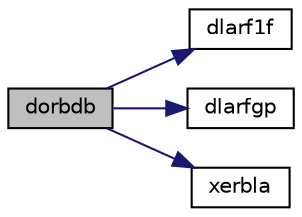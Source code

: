 digraph "dorbdb"
{
 // LATEX_PDF_SIZE
  edge [fontname="Helvetica",fontsize="10",labelfontname="Helvetica",labelfontsize="10"];
  node [fontname="Helvetica",fontsize="10",shape=record];
  rankdir="LR";
  Node1 [label="dorbdb",height=0.2,width=0.4,color="black", fillcolor="grey75", style="filled", fontcolor="black",tooltip="DORBDB"];
  Node1 -> Node2 [color="midnightblue",fontsize="10",style="solid",fontname="Helvetica"];
  Node2 [label="dlarf1f",height=0.2,width=0.4,color="black", fillcolor="white", style="filled",URL="$dlarf1f_8f.html#a553446f22ec537c5ff7f1335b90c4470",tooltip="DLARF1F applies an elementary reflector to a general rectangular"];
  Node1 -> Node3 [color="midnightblue",fontsize="10",style="solid",fontname="Helvetica"];
  Node3 [label="dlarfgp",height=0.2,width=0.4,color="black", fillcolor="white", style="filled",URL="$dlarfgp_8f.html#ab8e471e78747e2583fff75bc7d1e209e",tooltip="DLARFGP generates an elementary reflector (Householder matrix) with non-negative beta."];
  Node1 -> Node4 [color="midnightblue",fontsize="10",style="solid",fontname="Helvetica"];
  Node4 [label="xerbla",height=0.2,width=0.4,color="black", fillcolor="white", style="filled",URL="$xerbla_8f.html#a377ee61015baf8dea7770b3a404b1c07",tooltip="XERBLA"];
}
